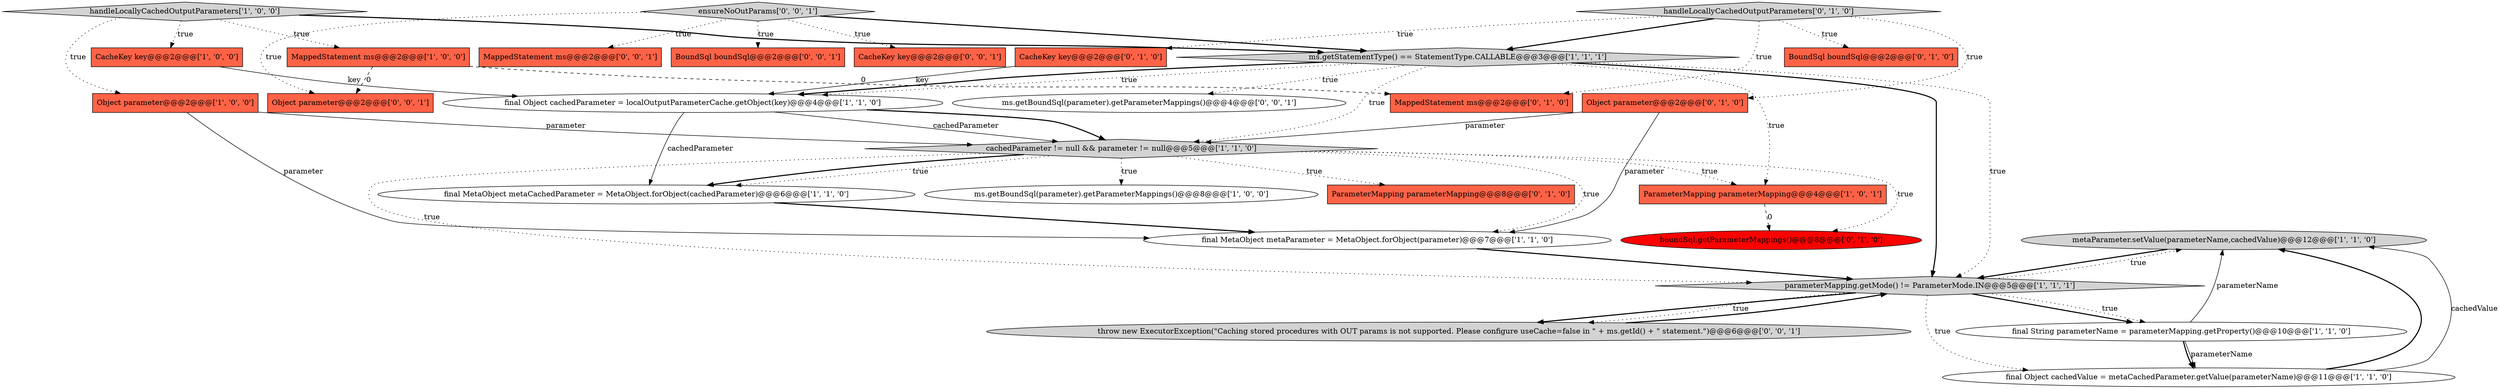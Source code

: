 digraph {
2 [style = filled, label = "metaParameter.setValue(parameterName,cachedValue)@@@12@@@['1', '1', '0']", fillcolor = lightgray, shape = ellipse image = "AAA0AAABBB1BBB"];
16 [style = filled, label = "boundSql.getParameterMappings()@@@8@@@['0', '1', '0']", fillcolor = red, shape = ellipse image = "AAA1AAABBB2BBB"];
24 [style = filled, label = "BoundSql boundSql@@@2@@@['0', '0', '1']", fillcolor = tomato, shape = box image = "AAA0AAABBB3BBB"];
25 [style = filled, label = "CacheKey key@@@2@@@['0', '0', '1']", fillcolor = tomato, shape = box image = "AAA0AAABBB3BBB"];
4 [style = filled, label = "final MetaObject metaCachedParameter = MetaObject.forObject(cachedParameter)@@@6@@@['1', '1', '0']", fillcolor = white, shape = ellipse image = "AAA0AAABBB1BBB"];
28 [style = filled, label = "Object parameter@@@2@@@['0', '0', '1']", fillcolor = tomato, shape = box image = "AAA0AAABBB3BBB"];
26 [style = filled, label = "ms.getBoundSql(parameter).getParameterMappings()@@@4@@@['0', '0', '1']", fillcolor = white, shape = ellipse image = "AAA0AAABBB3BBB"];
1 [style = filled, label = "Object parameter@@@2@@@['1', '0', '0']", fillcolor = tomato, shape = box image = "AAA0AAABBB1BBB"];
7 [style = filled, label = "ParameterMapping parameterMapping@@@4@@@['1', '0', '1']", fillcolor = tomato, shape = box image = "AAA0AAABBB1BBB"];
15 [style = filled, label = "ParameterMapping parameterMapping@@@8@@@['0', '1', '0']", fillcolor = tomato, shape = box image = "AAA0AAABBB2BBB"];
9 [style = filled, label = "CacheKey key@@@2@@@['1', '0', '0']", fillcolor = tomato, shape = box image = "AAA0AAABBB1BBB"];
27 [style = filled, label = "MappedStatement ms@@@2@@@['0', '0', '1']", fillcolor = tomato, shape = box image = "AAA0AAABBB3BBB"];
6 [style = filled, label = "handleLocallyCachedOutputParameters['1', '0', '0']", fillcolor = lightgray, shape = diamond image = "AAA0AAABBB1BBB"];
18 [style = filled, label = "handleLocallyCachedOutputParameters['0', '1', '0']", fillcolor = lightgray, shape = diamond image = "AAA0AAABBB2BBB"];
10 [style = filled, label = "MappedStatement ms@@@2@@@['1', '0', '0']", fillcolor = tomato, shape = box image = "AAA1AAABBB1BBB"];
11 [style = filled, label = "final MetaObject metaParameter = MetaObject.forObject(parameter)@@@7@@@['1', '1', '0']", fillcolor = white, shape = ellipse image = "AAA0AAABBB1BBB"];
0 [style = filled, label = "ms.getStatementType() == StatementType.CALLABLE@@@3@@@['1', '1', '1']", fillcolor = lightgray, shape = diamond image = "AAA0AAABBB1BBB"];
23 [style = filled, label = "ensureNoOutParams['0', '0', '1']", fillcolor = lightgray, shape = diamond image = "AAA0AAABBB3BBB"];
17 [style = filled, label = "BoundSql boundSql@@@2@@@['0', '1', '0']", fillcolor = tomato, shape = box image = "AAA0AAABBB2BBB"];
21 [style = filled, label = "MappedStatement ms@@@2@@@['0', '1', '0']", fillcolor = tomato, shape = box image = "AAA1AAABBB2BBB"];
12 [style = filled, label = "final String parameterName = parameterMapping.getProperty()@@@10@@@['1', '1', '0']", fillcolor = white, shape = ellipse image = "AAA0AAABBB1BBB"];
8 [style = filled, label = "final Object cachedParameter = localOutputParameterCache.getObject(key)@@@4@@@['1', '1', '0']", fillcolor = white, shape = ellipse image = "AAA0AAABBB1BBB"];
14 [style = filled, label = "cachedParameter != null && parameter != null@@@5@@@['1', '1', '0']", fillcolor = lightgray, shape = diamond image = "AAA0AAABBB1BBB"];
3 [style = filled, label = "parameterMapping.getMode() != ParameterMode.IN@@@5@@@['1', '1', '1']", fillcolor = lightgray, shape = diamond image = "AAA0AAABBB1BBB"];
22 [style = filled, label = "throw new ExecutorException(\"Caching stored procedures with OUT params is not supported. Please configure useCache=false in \" + ms.getId() + \" statement.\")@@@6@@@['0', '0', '1']", fillcolor = lightgray, shape = ellipse image = "AAA0AAABBB3BBB"];
13 [style = filled, label = "final Object cachedValue = metaCachedParameter.getValue(parameterName)@@@11@@@['1', '1', '0']", fillcolor = white, shape = ellipse image = "AAA0AAABBB1BBB"];
5 [style = filled, label = "ms.getBoundSql(parameter).getParameterMappings()@@@8@@@['1', '0', '0']", fillcolor = white, shape = ellipse image = "AAA0AAABBB1BBB"];
20 [style = filled, label = "CacheKey key@@@2@@@['0', '1', '0']", fillcolor = tomato, shape = box image = "AAA0AAABBB2BBB"];
19 [style = filled, label = "Object parameter@@@2@@@['0', '1', '0']", fillcolor = tomato, shape = box image = "AAA0AAABBB2BBB"];
0->3 [style = bold, label=""];
10->21 [style = dashed, label="0"];
19->11 [style = solid, label="parameter"];
7->16 [style = dashed, label="0"];
23->28 [style = dotted, label="true"];
2->3 [style = bold, label=""];
6->1 [style = dotted, label="true"];
12->13 [style = solid, label="parameterName"];
18->21 [style = dotted, label="true"];
18->19 [style = dotted, label="true"];
8->14 [style = bold, label=""];
10->28 [style = dashed, label="0"];
12->2 [style = solid, label="parameterName"];
6->0 [style = bold, label=""];
1->11 [style = solid, label="parameter"];
18->20 [style = dotted, label="true"];
3->12 [style = bold, label=""];
3->22 [style = bold, label=""];
23->0 [style = bold, label=""];
9->8 [style = solid, label="key"];
1->14 [style = solid, label="parameter"];
8->14 [style = solid, label="cachedParameter"];
0->8 [style = dotted, label="true"];
6->10 [style = dotted, label="true"];
14->16 [style = dotted, label="true"];
12->13 [style = bold, label=""];
19->14 [style = solid, label="parameter"];
13->2 [style = solid, label="cachedValue"];
14->15 [style = dotted, label="true"];
22->3 [style = bold, label=""];
14->5 [style = dotted, label="true"];
6->9 [style = dotted, label="true"];
11->3 [style = bold, label=""];
3->12 [style = dotted, label="true"];
14->7 [style = dotted, label="true"];
3->22 [style = dotted, label="true"];
23->27 [style = dotted, label="true"];
0->8 [style = bold, label=""];
13->2 [style = bold, label=""];
14->3 [style = dotted, label="true"];
8->4 [style = solid, label="cachedParameter"];
14->11 [style = dotted, label="true"];
0->14 [style = dotted, label="true"];
18->17 [style = dotted, label="true"];
0->3 [style = dotted, label="true"];
0->7 [style = dotted, label="true"];
0->26 [style = dotted, label="true"];
14->4 [style = dotted, label="true"];
20->8 [style = solid, label="key"];
4->11 [style = bold, label=""];
23->25 [style = dotted, label="true"];
23->24 [style = dotted, label="true"];
18->0 [style = bold, label=""];
3->13 [style = dotted, label="true"];
3->2 [style = dotted, label="true"];
14->4 [style = bold, label=""];
}
